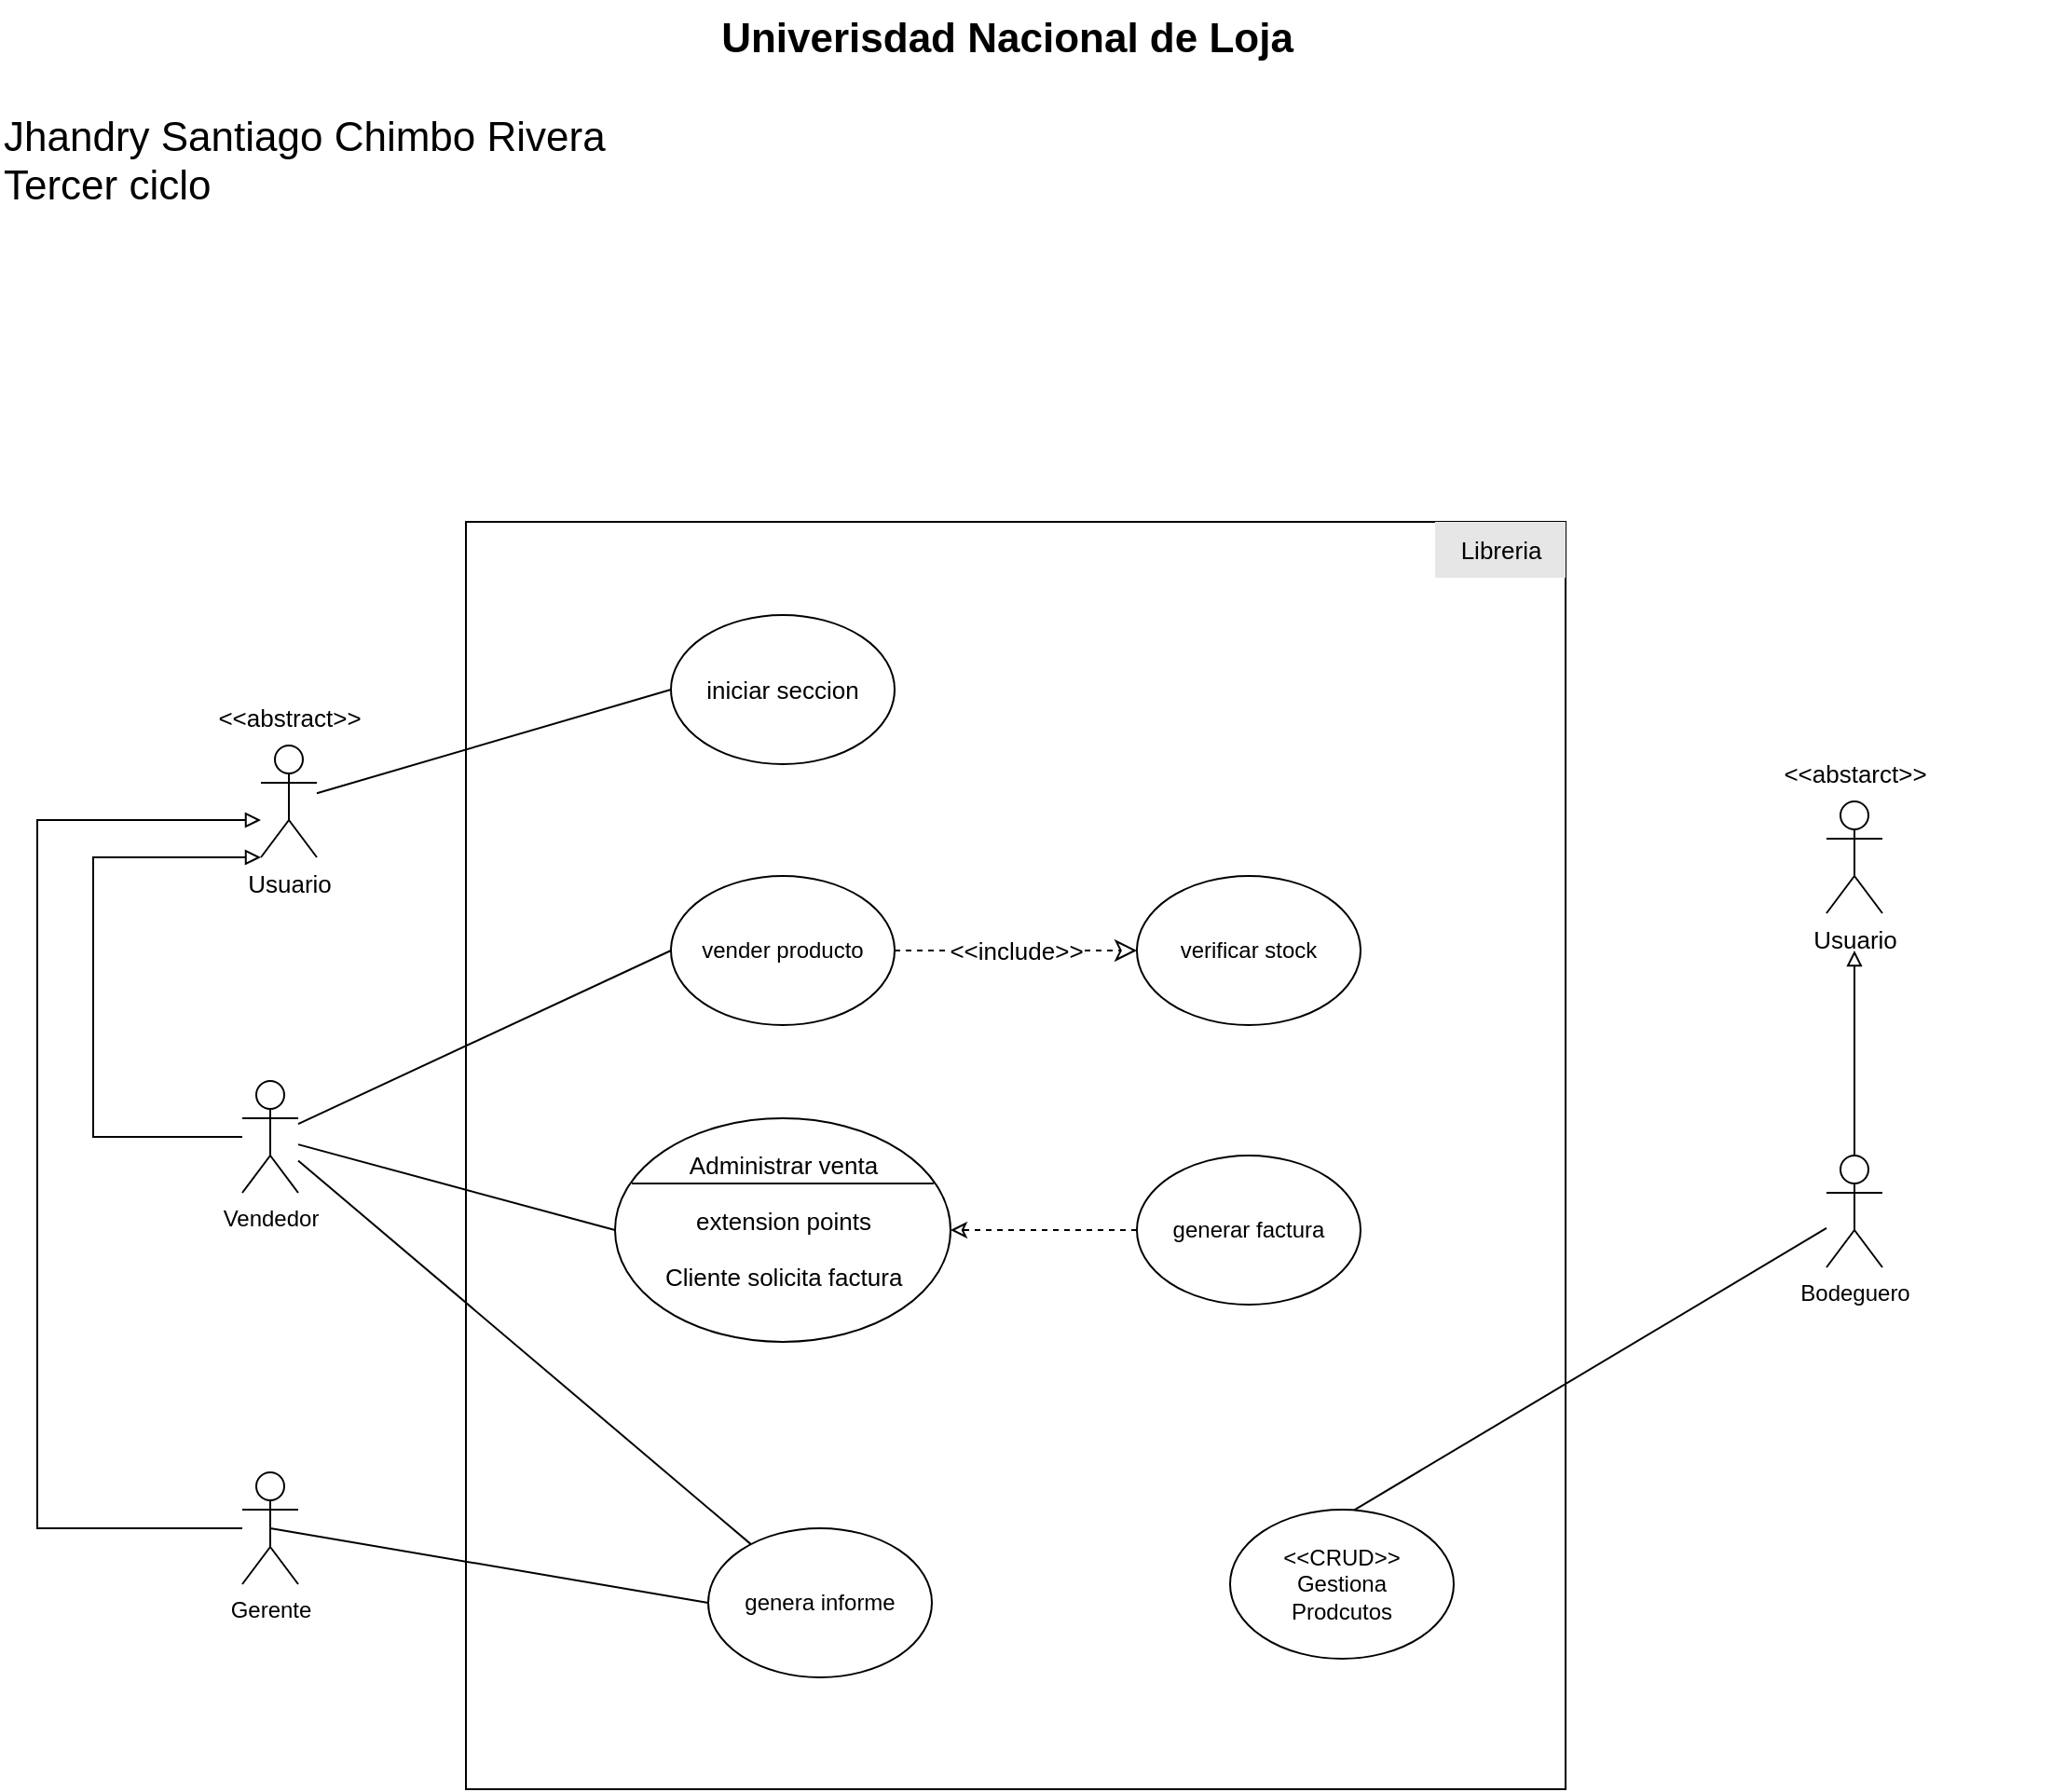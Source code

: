 <mxfile version="20.3.0" type="device"><diagram id="9nV4Xq_5RG-LlAM9inad" name="Página-1"><mxGraphModel dx="2595" dy="1623" grid="1" gridSize="10" guides="1" tooltips="1" connect="1" arrows="1" fold="1" page="1" pageScale="1" pageWidth="1169" pageHeight="1654" background="none" math="0" shadow="0"><root><mxCell id="0"/><mxCell id="1" parent="0"/><mxCell id="d4HRi2edaeqbx2RJU_ZG-64" value="" style="rounded=0;whiteSpace=wrap;html=1;fontSize=13;" parent="1" vertex="1"><mxGeometry x="290" y="330" width="590" height="680" as="geometry"/></mxCell><mxCell id="d4HRi2edaeqbx2RJU_ZG-23" style="edgeStyle=none;rounded=0;orthogonalLoop=1;jettySize=auto;html=1;entryX=0;entryY=0.5;entryDx=0;entryDy=0;endArrow=none;endFill=0;" parent="1" source="d4HRi2edaeqbx2RJU_ZG-1" target="d4HRi2edaeqbx2RJU_ZG-10" edge="1"><mxGeometry relative="1" as="geometry"/></mxCell><mxCell id="d4HRi2edaeqbx2RJU_ZG-25" style="edgeStyle=none;rounded=0;orthogonalLoop=1;jettySize=auto;html=1;entryX=0;entryY=0.5;entryDx=0;entryDy=0;endArrow=none;endFill=0;" parent="1" source="d4HRi2edaeqbx2RJU_ZG-1" edge="1"><mxGeometry relative="1" as="geometry"><mxPoint x="370.0" y="710.0" as="targetPoint"/></mxGeometry></mxCell><mxCell id="d4HRi2edaeqbx2RJU_ZG-53" style="edgeStyle=none;rounded=0;orthogonalLoop=1;jettySize=auto;html=1;strokeWidth=1;fontSize=13;endArrow=none;endFill=0;endSize=6;" parent="1" source="d4HRi2edaeqbx2RJU_ZG-1" target="d4HRi2edaeqbx2RJU_ZG-20" edge="1"><mxGeometry relative="1" as="geometry"/></mxCell><mxCell id="d4HRi2edaeqbx2RJU_ZG-73" style="edgeStyle=orthogonalEdgeStyle;rounded=0;orthogonalLoop=1;jettySize=auto;html=1;entryX=0;entryY=1;entryDx=0;entryDy=0;entryPerimeter=0;strokeWidth=1;fontSize=13;endArrow=block;endFill=0;endSize=6;" parent="1" source="d4HRi2edaeqbx2RJU_ZG-1" target="d4HRi2edaeqbx2RJU_ZG-55" edge="1"><mxGeometry relative="1" as="geometry"><Array as="points"><mxPoint x="90" y="660"/><mxPoint x="90" y="510"/></Array></mxGeometry></mxCell><mxCell id="d4HRi2edaeqbx2RJU_ZG-1" value="Vendedor" style="shape=umlActor;verticalLabelPosition=bottom;verticalAlign=top;html=1;outlineConnect=0;" parent="1" vertex="1"><mxGeometry x="170" y="630" width="30" height="60" as="geometry"/></mxCell><mxCell id="d4HRi2edaeqbx2RJU_ZG-62" style="edgeStyle=orthogonalEdgeStyle;rounded=0;orthogonalLoop=1;jettySize=auto;html=1;strokeWidth=1;fontSize=13;endArrow=block;endFill=0;endSize=6;" parent="1" source="d4HRi2edaeqbx2RJU_ZG-2" edge="1"><mxGeometry relative="1" as="geometry"><mxPoint x="180" y="490" as="targetPoint"/><Array as="points"><mxPoint x="60" y="870"/><mxPoint x="60" y="490"/></Array></mxGeometry></mxCell><mxCell id="d4HRi2edaeqbx2RJU_ZG-2" value="Gerente" style="shape=umlActor;verticalLabelPosition=bottom;verticalAlign=top;html=1;outlineConnect=0;" parent="1" vertex="1"><mxGeometry x="170" y="840" width="30" height="60" as="geometry"/></mxCell><mxCell id="d4HRi2edaeqbx2RJU_ZG-39" style="edgeStyle=none;rounded=0;orthogonalLoop=1;jettySize=auto;html=1;entryX=0;entryY=0.5;entryDx=0;entryDy=0;endArrow=none;endFill=0;" parent="1" source="d4HRi2edaeqbx2RJU_ZG-9" target="d4HRi2edaeqbx2RJU_ZG-13" edge="1"><mxGeometry relative="1" as="geometry"/></mxCell><mxCell id="d4HRi2edaeqbx2RJU_ZG-71" style="edgeStyle=none;rounded=0;orthogonalLoop=1;jettySize=auto;html=1;entryX=0.5;entryY=1.333;entryDx=0;entryDy=0;entryPerimeter=0;strokeWidth=1;fontSize=13;endArrow=block;endFill=0;endSize=6;" parent="1" source="d4HRi2edaeqbx2RJU_ZG-9" target="d4HRi2edaeqbx2RJU_ZG-69" edge="1"><mxGeometry relative="1" as="geometry"/></mxCell><mxCell id="d4HRi2edaeqbx2RJU_ZG-9" value="Bodeguero" style="shape=umlActor;verticalLabelPosition=bottom;verticalAlign=top;html=1;outlineConnect=0;" parent="1" vertex="1"><mxGeometry x="1020" y="670" width="30" height="60" as="geometry"/></mxCell><mxCell id="d4HRi2edaeqbx2RJU_ZG-31" style="edgeStyle=none;rounded=0;orthogonalLoop=1;jettySize=auto;html=1;entryX=0;entryY=0.5;entryDx=0;entryDy=0;dashed=1;endArrow=classic;endFill=0;exitX=1;exitY=0.5;exitDx=0;exitDy=0;endSize=9;" parent="1" source="d4HRi2edaeqbx2RJU_ZG-10" target="d4HRi2edaeqbx2RJU_ZG-17" edge="1"><mxGeometry relative="1" as="geometry"/></mxCell><mxCell id="d4HRi2edaeqbx2RJU_ZG-34" value="&amp;lt;&amp;lt;include&amp;gt;&amp;gt;" style="edgeLabel;html=1;align=center;verticalAlign=middle;resizable=0;points=[];rotation=0;fontSize=13;" parent="d4HRi2edaeqbx2RJU_ZG-31" vertex="1" connectable="0"><mxGeometry x="0.598" y="-3" relative="1" as="geometry"><mxPoint x="-39" y="-3" as="offset"/></mxGeometry></mxCell><mxCell id="d4HRi2edaeqbx2RJU_ZG-10" value="vender producto" style="ellipse;whiteSpace=wrap;html=1;" parent="1" vertex="1"><mxGeometry x="400" y="520" width="120" height="80" as="geometry"/></mxCell><mxCell id="d4HRi2edaeqbx2RJU_ZG-13" value="&amp;lt;&amp;lt;CRUD&amp;gt;&amp;gt;&lt;br&gt;Gestiona&lt;br&gt;Prodcutos" style="ellipse;whiteSpace=wrap;html=1;" parent="1" vertex="1"><mxGeometry x="700" y="860" width="120" height="80" as="geometry"/></mxCell><mxCell id="d4HRi2edaeqbx2RJU_ZG-52" style="edgeStyle=none;rounded=0;orthogonalLoop=1;jettySize=auto;html=1;strokeWidth=1;fontSize=13;endArrow=classic;endFill=0;endSize=6;dashed=1;" parent="1" source="d4HRi2edaeqbx2RJU_ZG-14" edge="1"><mxGeometry relative="1" as="geometry"><mxPoint x="550" y="710" as="targetPoint"/></mxGeometry></mxCell><mxCell id="d4HRi2edaeqbx2RJU_ZG-14" value="generar factura" style="ellipse;whiteSpace=wrap;html=1;" parent="1" vertex="1"><mxGeometry x="650" y="670" width="120" height="80" as="geometry"/></mxCell><mxCell id="d4HRi2edaeqbx2RJU_ZG-17" value="verificar stock" style="ellipse;whiteSpace=wrap;html=1;" parent="1" vertex="1"><mxGeometry x="650" y="520" width="120" height="80" as="geometry"/></mxCell><mxCell id="d4HRi2edaeqbx2RJU_ZG-40" style="edgeStyle=none;rounded=0;orthogonalLoop=1;jettySize=auto;html=1;entryX=0.5;entryY=0.5;entryDx=0;entryDy=0;entryPerimeter=0;strokeWidth=1;fontSize=13;endArrow=none;endFill=0;endSize=6;exitX=0;exitY=0.5;exitDx=0;exitDy=0;" parent="1" source="d4HRi2edaeqbx2RJU_ZG-20" target="d4HRi2edaeqbx2RJU_ZG-2" edge="1"><mxGeometry relative="1" as="geometry"/></mxCell><mxCell id="d4HRi2edaeqbx2RJU_ZG-20" value="genera informe" style="ellipse;whiteSpace=wrap;html=1;" parent="1" vertex="1"><mxGeometry x="420" y="870" width="120" height="80" as="geometry"/></mxCell><mxCell id="d4HRi2edaeqbx2RJU_ZG-47" value="" style="shape=ellipse;container=1;horizontal=1;horizontalStack=0;resizeParent=1;resizeParentMax=0;resizeLast=0;html=1;dashed=0;collapsible=0;fontSize=13;" parent="1" vertex="1"><mxGeometry x="370" y="650" width="180" height="120" as="geometry"/></mxCell><mxCell id="d4HRi2edaeqbx2RJU_ZG-48" value="Administrar venta" style="html=1;strokeColor=none;fillColor=none;align=center;verticalAlign=middle;rotatable=0;fontSize=13;" parent="d4HRi2edaeqbx2RJU_ZG-47" vertex="1"><mxGeometry y="10" width="180" height="30" as="geometry"/></mxCell><mxCell id="d4HRi2edaeqbx2RJU_ZG-49" value="" style="line;strokeWidth=1;fillColor=none;rotatable=0;labelPosition=right;points=[];portConstraint=eastwest;dashed=0;resizeWidth=1;fontSize=13;" parent="d4HRi2edaeqbx2RJU_ZG-47" vertex="1"><mxGeometry x="9" y="30" width="162" height="10" as="geometry"/></mxCell><mxCell id="d4HRi2edaeqbx2RJU_ZG-50" value="extension points" style="text;html=1;align=center;verticalAlign=middle;rotatable=0;fontSize=13;" parent="d4HRi2edaeqbx2RJU_ZG-47" vertex="1"><mxGeometry y="40" width="180" height="30" as="geometry"/></mxCell><mxCell id="d4HRi2edaeqbx2RJU_ZG-51" value="Cliente solicita factura" style="text;html=1;align=left;verticalAlign=middle;rotatable=0;spacingLeft=25;fontSize=13;" parent="d4HRi2edaeqbx2RJU_ZG-47" vertex="1"><mxGeometry y="70" width="180" height="30" as="geometry"/></mxCell><mxCell id="d4HRi2edaeqbx2RJU_ZG-54" value="iniciar seccion" style="ellipse;whiteSpace=wrap;html=1;fontSize=13;" parent="1" vertex="1"><mxGeometry x="400" y="380" width="120" height="80" as="geometry"/></mxCell><mxCell id="d4HRi2edaeqbx2RJU_ZG-65" style="rounded=0;orthogonalLoop=1;jettySize=auto;html=1;entryX=0;entryY=0.5;entryDx=0;entryDy=0;strokeWidth=1;fontSize=13;endArrow=none;endFill=0;endSize=6;" parent="1" source="d4HRi2edaeqbx2RJU_ZG-55" target="d4HRi2edaeqbx2RJU_ZG-54" edge="1"><mxGeometry relative="1" as="geometry"/></mxCell><mxCell id="d4HRi2edaeqbx2RJU_ZG-55" value="Usuario" style="shape=umlActor;verticalLabelPosition=bottom;verticalAlign=top;html=1;outlineConnect=0;fontSize=13;" parent="1" vertex="1"><mxGeometry x="180" y="450" width="30" height="60" as="geometry"/></mxCell><mxCell id="d4HRi2edaeqbx2RJU_ZG-56" value="&amp;lt;&amp;lt;abstract&amp;gt;&amp;gt;" style="text;html=1;align=center;verticalAlign=middle;resizable=0;points=[];autosize=1;strokeColor=none;fillColor=none;fontSize=13;" parent="1" vertex="1"><mxGeometry x="145" y="420" width="100" height="30" as="geometry"/></mxCell><mxCell id="d4HRi2edaeqbx2RJU_ZG-69" value="Usuario" style="shape=umlActor;verticalLabelPosition=bottom;verticalAlign=top;html=1;outlineConnect=0;fontSize=13;" parent="1" vertex="1"><mxGeometry x="1020" y="480" width="30" height="60" as="geometry"/></mxCell><mxCell id="d4HRi2edaeqbx2RJU_ZG-70" value="&amp;lt;&amp;lt;abstarct&amp;gt;&amp;gt;" style="text;html=1;align=center;verticalAlign=middle;resizable=0;points=[];autosize=1;strokeColor=none;fillColor=none;fontSize=13;" parent="1" vertex="1"><mxGeometry x="985" y="450" width="100" height="30" as="geometry"/></mxCell><mxCell id="d4HRi2edaeqbx2RJU_ZG-74" value="Libreria" style="text;html=1;align=center;verticalAlign=middle;resizable=0;points=[];autosize=1;strokeColor=none;fillColor=#E6E6E6;fontSize=13;gradientColor=none;" parent="1" vertex="1"><mxGeometry x="810" y="330" width="70" height="30" as="geometry"/></mxCell><mxCell id="oXQprz5U4yiTq55QuNbV-1" value="&lt;div style=&quot;text-align: center;&quot;&gt;&lt;span style=&quot;font-size: 22px; background-color: initial;&quot;&gt;&lt;b&gt;Univerisdad Nacional de Loja&lt;/b&gt;&lt;/span&gt;&lt;/div&gt;&lt;div style=&quot;text-align: center;&quot;&gt;&lt;span style=&quot;font-size: 22px; background-color: initial;&quot;&gt;&lt;br&gt;&lt;/span&gt;&lt;/div&gt;&lt;font style=&quot;font-size: 22px;&quot;&gt;&lt;div style=&quot;&quot;&gt;&lt;span style=&quot;background-color: initial;&quot;&gt;Jhandry Santiago Chimbo Rivera&lt;/span&gt;&lt;/div&gt;Tercer ciclo&amp;nbsp; &amp;nbsp; &amp;nbsp; &amp;nbsp; &amp;nbsp; &amp;nbsp; &amp;nbsp; &amp;nbsp; &amp;nbsp; &amp;nbsp; &amp;nbsp; &amp;nbsp; &amp;nbsp; &amp;nbsp; &amp;nbsp; &amp;nbsp; &amp;nbsp; &amp;nbsp; &amp;nbsp; &amp;nbsp; &amp;nbsp; &amp;nbsp; &amp;nbsp; &amp;nbsp; &amp;nbsp; &amp;nbsp; &amp;nbsp; &amp;nbsp; &amp;nbsp; &amp;nbsp; &amp;nbsp; &amp;nbsp; &amp;nbsp; &amp;nbsp; &amp;nbsp; &amp;nbsp; &amp;nbsp; &amp;nbsp; &amp;nbsp; &amp;nbsp; &amp;nbsp; &amp;nbsp; &amp;nbsp; &amp;nbsp; &amp;nbsp; &amp;nbsp; &amp;nbsp; &amp;nbsp; &amp;nbsp; &amp;nbsp; &amp;nbsp; &amp;nbsp; &amp;nbsp; &amp;nbsp; &amp;nbsp; &amp;nbsp; &amp;nbsp; &amp;nbsp; &amp;nbsp; &amp;nbsp; &amp;nbsp; &amp;nbsp; &amp;nbsp; &amp;nbsp; &amp;nbsp; &amp;nbsp; &amp;nbsp; &amp;nbsp; &amp;nbsp; &amp;nbsp; &amp;nbsp; &amp;nbsp; &amp;nbsp; &amp;nbsp; &amp;nbsp; &amp;nbsp; &amp;nbsp; &amp;nbsp; &amp;nbsp;&amp;nbsp;&lt;/font&gt;" style="text;html=1;align=left;verticalAlign=middle;resizable=0;points=[];autosize=1;strokeColor=none;fillColor=none;" vertex="1" parent="1"><mxGeometry x="40" y="50" width="1100" height="120" as="geometry"/></mxCell></root></mxGraphModel></diagram></mxfile>